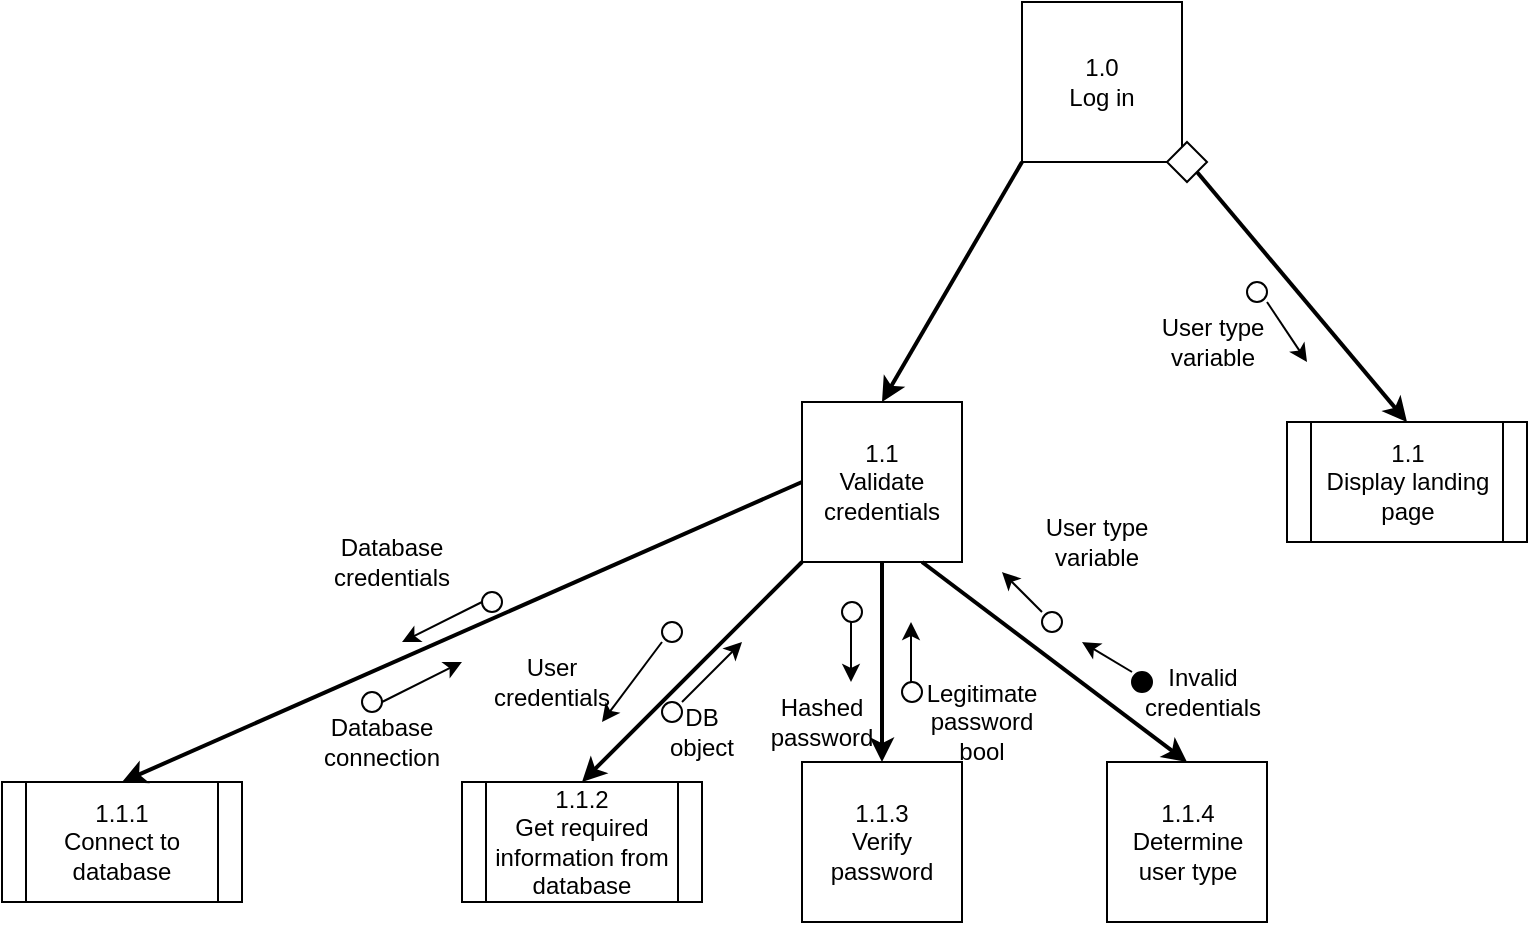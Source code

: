 <mxfile version="12.6.8" type="github">
  <diagram id="Fsz1CsS58rb7olredllf" name="Page-1">
    <mxGraphModel dx="1952" dy="614" grid="1" gridSize="10" guides="1" tooltips="1" connect="1" arrows="1" fold="1" page="1" pageScale="1" pageWidth="850" pageHeight="1100" math="0" shadow="0">
      <root>
        <mxCell id="0"/>
        <mxCell id="1" parent="0"/>
        <mxCell id="s8KbxLy5XO2bmnG4WnqS-6" value="User credentials" style="text;html=1;strokeColor=none;fillColor=none;align=center;verticalAlign=middle;whiteSpace=wrap;rounded=0;" parent="1" vertex="1">
          <mxGeometry x="-160" y="530" width="70" height="20" as="geometry"/>
        </mxCell>
        <mxCell id="s8KbxLy5XO2bmnG4WnqS-7" value="" style="endArrow=classic;html=1;" parent="1" edge="1">
          <mxGeometry width="50" height="50" relative="1" as="geometry">
            <mxPoint x="-70" y="520" as="sourcePoint"/>
            <mxPoint x="-100" y="560" as="targetPoint"/>
            <Array as="points"/>
          </mxGeometry>
        </mxCell>
        <mxCell id="s8KbxLy5XO2bmnG4WnqS-17" value="" style="ellipse;whiteSpace=wrap;html=1;aspect=fixed;fillColor=#000000;" parent="1" vertex="1">
          <mxGeometry x="165" y="535" width="10" height="10" as="geometry"/>
        </mxCell>
        <mxCell id="s8KbxLy5XO2bmnG4WnqS-20" value="" style="ellipse;whiteSpace=wrap;html=1;aspect=fixed;" parent="1" vertex="1">
          <mxGeometry x="120" y="505" width="10" height="10" as="geometry"/>
        </mxCell>
        <mxCell id="s8KbxLy5XO2bmnG4WnqS-21" value="" style="ellipse;whiteSpace=wrap;html=1;aspect=fixed;" parent="1" vertex="1">
          <mxGeometry x="-70" y="510" width="10" height="10" as="geometry"/>
        </mxCell>
        <mxCell id="s8KbxLy5XO2bmnG4WnqS-22" value="" style="endArrow=classic;html=1;" parent="1" edge="1">
          <mxGeometry width="50" height="50" relative="1" as="geometry">
            <mxPoint x="120" y="505" as="sourcePoint"/>
            <mxPoint x="100" y="485" as="targetPoint"/>
          </mxGeometry>
        </mxCell>
        <mxCell id="s8KbxLy5XO2bmnG4WnqS-26" value="" style="endArrow=classic;html=1;exitX=0;exitY=1;exitDx=0;exitDy=0;entryX=0.5;entryY=0;entryDx=0;entryDy=0;strokeWidth=2;" parent="1" source="-Iy6iY3MkfDu4HxAnJaf-1" target="HFhkQUspnNheqz7MJiCS-1" edge="1">
          <mxGeometry width="50" height="50" relative="1" as="geometry">
            <mxPoint x="130" y="260" as="sourcePoint"/>
            <mxPoint x="60" y="390" as="targetPoint"/>
          </mxGeometry>
        </mxCell>
        <mxCell id="s8KbxLy5XO2bmnG4WnqS-27" value="" style="endArrow=classic;html=1;entryX=0.5;entryY=0;entryDx=0;entryDy=0;exitX=1;exitY=1;exitDx=0;exitDy=0;strokeWidth=2;" parent="1" source="-Iy6iY3MkfDu4HxAnJaf-2" target="s8KbxLy5XO2bmnG4WnqS-32" edge="1">
          <mxGeometry width="50" height="50" relative="1" as="geometry">
            <mxPoint x="220" y="280" as="sourcePoint"/>
            <mxPoint x="250" y="360" as="targetPoint"/>
          </mxGeometry>
        </mxCell>
        <mxCell id="s8KbxLy5XO2bmnG4WnqS-32" value="1.1&lt;br&gt;Display landing page" style="shape=process;whiteSpace=wrap;html=1;backgroundOutline=1;" parent="1" vertex="1">
          <mxGeometry x="242.5" y="410" width="120" height="60" as="geometry"/>
        </mxCell>
        <mxCell id="s8KbxLy5XO2bmnG4WnqS-34" value="User type variable" style="text;html=1;strokeColor=none;fillColor=none;align=center;verticalAlign=middle;whiteSpace=wrap;rounded=0;" parent="1" vertex="1">
          <mxGeometry x="120" y="460" width="55" height="20" as="geometry"/>
        </mxCell>
        <mxCell id="s8KbxLy5XO2bmnG4WnqS-37" value="" style="endArrow=classic;html=1;" parent="1" edge="1">
          <mxGeometry width="50" height="50" relative="1" as="geometry">
            <mxPoint x="165" y="535" as="sourcePoint"/>
            <mxPoint x="140" y="520" as="targetPoint"/>
          </mxGeometry>
        </mxCell>
        <mxCell id="s8KbxLy5XO2bmnG4WnqS-40" value="Invalid credentials" style="text;html=1;strokeColor=none;fillColor=none;align=center;verticalAlign=middle;whiteSpace=wrap;rounded=0;" parent="1" vertex="1">
          <mxGeometry x="167.5" y="535" width="65" height="20" as="geometry"/>
        </mxCell>
        <mxCell id="s8KbxLy5XO2bmnG4WnqS-65" value="" style="endArrow=classic;html=1;" parent="1" edge="1">
          <mxGeometry width="50" height="50" relative="1" as="geometry">
            <mxPoint x="232.5" y="350" as="sourcePoint"/>
            <mxPoint x="252.5" y="380" as="targetPoint"/>
          </mxGeometry>
        </mxCell>
        <mxCell id="s8KbxLy5XO2bmnG4WnqS-66" value="User type variable" style="text;html=1;strokeColor=none;fillColor=none;align=center;verticalAlign=middle;whiteSpace=wrap;rounded=0;" parent="1" vertex="1">
          <mxGeometry x="177.5" y="360" width="55" height="20" as="geometry"/>
        </mxCell>
        <mxCell id="s8KbxLy5XO2bmnG4WnqS-67" value="" style="ellipse;whiteSpace=wrap;html=1;aspect=fixed;" parent="1" vertex="1">
          <mxGeometry x="222.5" y="340" width="10" height="10" as="geometry"/>
        </mxCell>
        <mxCell id="-Iy6iY3MkfDu4HxAnJaf-1" value="1.0&lt;br&gt;Log in" style="whiteSpace=wrap;html=1;aspect=fixed;" parent="1" vertex="1">
          <mxGeometry x="110" y="200" width="80" height="80" as="geometry"/>
        </mxCell>
        <mxCell id="-Iy6iY3MkfDu4HxAnJaf-2" value="" style="rhombus;whiteSpace=wrap;html=1;" parent="1" vertex="1">
          <mxGeometry x="182.5" y="270" width="20" height="20" as="geometry"/>
        </mxCell>
        <mxCell id="HFhkQUspnNheqz7MJiCS-1" value="1.1&lt;br&gt;Validate credentials" style="whiteSpace=wrap;html=1;aspect=fixed;" vertex="1" parent="1">
          <mxGeometry y="400" width="80" height="80" as="geometry"/>
        </mxCell>
        <mxCell id="HFhkQUspnNheqz7MJiCS-3" value="1.1.4&lt;br&gt;Determine user type" style="whiteSpace=wrap;html=1;aspect=fixed;" vertex="1" parent="1">
          <mxGeometry x="152.5" y="580" width="80" height="80" as="geometry"/>
        </mxCell>
        <mxCell id="HFhkQUspnNheqz7MJiCS-4" value="" style="endArrow=classic;html=1;exitX=0;exitY=1;exitDx=0;exitDy=0;strokeWidth=2;entryX=0.5;entryY=0;entryDx=0;entryDy=0;" edge="1" parent="1" source="HFhkQUspnNheqz7MJiCS-1" target="HFhkQUspnNheqz7MJiCS-6">
          <mxGeometry width="50" height="50" relative="1" as="geometry">
            <mxPoint x="-70" y="550" as="sourcePoint"/>
            <mxPoint x="-50" y="510" as="targetPoint"/>
          </mxGeometry>
        </mxCell>
        <mxCell id="HFhkQUspnNheqz7MJiCS-5" value="" style="endArrow=classic;html=1;exitX=0.75;exitY=1;exitDx=0;exitDy=0;entryX=0.5;entryY=0;entryDx=0;entryDy=0;strokeWidth=2;" edge="1" parent="1" source="HFhkQUspnNheqz7MJiCS-1" target="HFhkQUspnNheqz7MJiCS-3">
          <mxGeometry width="50" height="50" relative="1" as="geometry">
            <mxPoint x="110" y="550" as="sourcePoint"/>
            <mxPoint x="160" y="500" as="targetPoint"/>
          </mxGeometry>
        </mxCell>
        <mxCell id="HFhkQUspnNheqz7MJiCS-6" value="1.1.2&lt;br&gt;Get required information from database" style="shape=process;whiteSpace=wrap;html=1;backgroundOutline=1;" vertex="1" parent="1">
          <mxGeometry x="-170" y="590" width="120" height="60" as="geometry"/>
        </mxCell>
        <mxCell id="HFhkQUspnNheqz7MJiCS-11" value="1.1.3&lt;br&gt;Verify password" style="whiteSpace=wrap;html=1;aspect=fixed;" vertex="1" parent="1">
          <mxGeometry y="580" width="80" height="80" as="geometry"/>
        </mxCell>
        <mxCell id="HFhkQUspnNheqz7MJiCS-14" value="" style="endArrow=classic;html=1;strokeWidth=2;exitX=0.5;exitY=1;exitDx=0;exitDy=0;entryX=0.5;entryY=0;entryDx=0;entryDy=0;" edge="1" parent="1" source="HFhkQUspnNheqz7MJiCS-1" target="HFhkQUspnNheqz7MJiCS-11">
          <mxGeometry width="50" height="50" relative="1" as="geometry">
            <mxPoint x="20" y="560" as="sourcePoint"/>
            <mxPoint x="70" y="510" as="targetPoint"/>
          </mxGeometry>
        </mxCell>
        <mxCell id="HFhkQUspnNheqz7MJiCS-15" value="" style="endArrow=classic;html=1;strokeWidth=1;" edge="1" parent="1">
          <mxGeometry width="50" height="50" relative="1" as="geometry">
            <mxPoint x="24.5" y="510" as="sourcePoint"/>
            <mxPoint x="24.5" y="540" as="targetPoint"/>
          </mxGeometry>
        </mxCell>
        <mxCell id="HFhkQUspnNheqz7MJiCS-21" value="" style="ellipse;whiteSpace=wrap;html=1;aspect=fixed;" vertex="1" parent="1">
          <mxGeometry x="-220" y="545" width="10" height="10" as="geometry"/>
        </mxCell>
        <mxCell id="HFhkQUspnNheqz7MJiCS-22" value="" style="ellipse;whiteSpace=wrap;html=1;aspect=fixed;" vertex="1" parent="1">
          <mxGeometry x="-160" y="495" width="10" height="10" as="geometry"/>
        </mxCell>
        <mxCell id="HFhkQUspnNheqz7MJiCS-23" value="" style="ellipse;whiteSpace=wrap;html=1;aspect=fixed;" vertex="1" parent="1">
          <mxGeometry x="-70" y="550" width="10" height="10" as="geometry"/>
        </mxCell>
        <mxCell id="HFhkQUspnNheqz7MJiCS-24" value="" style="ellipse;whiteSpace=wrap;html=1;aspect=fixed;fillColor=#FFFFFF;" vertex="1" parent="1">
          <mxGeometry x="50" y="540" width="10" height="10" as="geometry"/>
        </mxCell>
        <mxCell id="HFhkQUspnNheqz7MJiCS-25" value="" style="ellipse;whiteSpace=wrap;html=1;aspect=fixed;" vertex="1" parent="1">
          <mxGeometry x="20" y="500" width="10" height="10" as="geometry"/>
        </mxCell>
        <mxCell id="HFhkQUspnNheqz7MJiCS-26" value="Hashed password" style="text;html=1;strokeColor=none;fillColor=none;align=center;verticalAlign=middle;whiteSpace=wrap;rounded=0;" vertex="1" parent="1">
          <mxGeometry x="-10" y="550" width="40" height="20" as="geometry"/>
        </mxCell>
        <mxCell id="HFhkQUspnNheqz7MJiCS-27" value="" style="endArrow=classic;html=1;strokeWidth=1;" edge="1" parent="1">
          <mxGeometry width="50" height="50" relative="1" as="geometry">
            <mxPoint x="54.5" y="540" as="sourcePoint"/>
            <mxPoint x="54.5" y="510" as="targetPoint"/>
          </mxGeometry>
        </mxCell>
        <mxCell id="HFhkQUspnNheqz7MJiCS-28" value="Legitimate password bool" style="text;html=1;strokeColor=none;fillColor=none;align=center;verticalAlign=middle;whiteSpace=wrap;rounded=0;" vertex="1" parent="1">
          <mxGeometry x="70" y="550" width="40" height="20" as="geometry"/>
        </mxCell>
        <mxCell id="HFhkQUspnNheqz7MJiCS-30" value="" style="endArrow=classic;html=1;strokeWidth=1;" edge="1" parent="1">
          <mxGeometry width="50" height="50" relative="1" as="geometry">
            <mxPoint x="-60" y="550" as="sourcePoint"/>
            <mxPoint x="-30" y="520" as="targetPoint"/>
          </mxGeometry>
        </mxCell>
        <mxCell id="HFhkQUspnNheqz7MJiCS-31" value="DB object" style="text;html=1;strokeColor=none;fillColor=none;align=center;verticalAlign=middle;whiteSpace=wrap;rounded=0;" vertex="1" parent="1">
          <mxGeometry x="-70" y="555" width="40" height="20" as="geometry"/>
        </mxCell>
        <mxCell id="HFhkQUspnNheqz7MJiCS-33" value="1.1.1&lt;br&gt;Connect to database" style="shape=process;whiteSpace=wrap;html=1;backgroundOutline=1;fillColor=#FFFFFF;" vertex="1" parent="1">
          <mxGeometry x="-400" y="590" width="120" height="60" as="geometry"/>
        </mxCell>
        <mxCell id="HFhkQUspnNheqz7MJiCS-34" value="" style="endArrow=classic;html=1;strokeWidth=2;entryX=0.5;entryY=0;entryDx=0;entryDy=0;exitX=0;exitY=0.5;exitDx=0;exitDy=0;" edge="1" parent="1" source="HFhkQUspnNheqz7MJiCS-1" target="HFhkQUspnNheqz7MJiCS-33">
          <mxGeometry width="50" height="50" relative="1" as="geometry">
            <mxPoint x="-190" y="490" as="sourcePoint"/>
            <mxPoint x="-140" y="440" as="targetPoint"/>
          </mxGeometry>
        </mxCell>
        <mxCell id="HFhkQUspnNheqz7MJiCS-35" value="" style="endArrow=classic;html=1;strokeWidth=1;" edge="1" parent="1">
          <mxGeometry width="50" height="50" relative="1" as="geometry">
            <mxPoint x="-160" y="500" as="sourcePoint"/>
            <mxPoint x="-200" y="520" as="targetPoint"/>
          </mxGeometry>
        </mxCell>
        <mxCell id="HFhkQUspnNheqz7MJiCS-36" value="Database credentials" style="text;html=1;strokeColor=none;fillColor=none;align=center;verticalAlign=middle;whiteSpace=wrap;rounded=0;" vertex="1" parent="1">
          <mxGeometry x="-225" y="470" width="40" height="20" as="geometry"/>
        </mxCell>
        <mxCell id="HFhkQUspnNheqz7MJiCS-37" value="" style="endArrow=classic;html=1;strokeWidth=1;" edge="1" parent="1">
          <mxGeometry width="50" height="50" relative="1" as="geometry">
            <mxPoint x="-210" y="550" as="sourcePoint"/>
            <mxPoint x="-170" y="530" as="targetPoint"/>
          </mxGeometry>
        </mxCell>
        <mxCell id="HFhkQUspnNheqz7MJiCS-38" value="Database connection" style="text;html=1;strokeColor=none;fillColor=none;align=center;verticalAlign=middle;whiteSpace=wrap;rounded=0;" vertex="1" parent="1">
          <mxGeometry x="-230" y="560" width="40" height="20" as="geometry"/>
        </mxCell>
      </root>
    </mxGraphModel>
  </diagram>
</mxfile>
